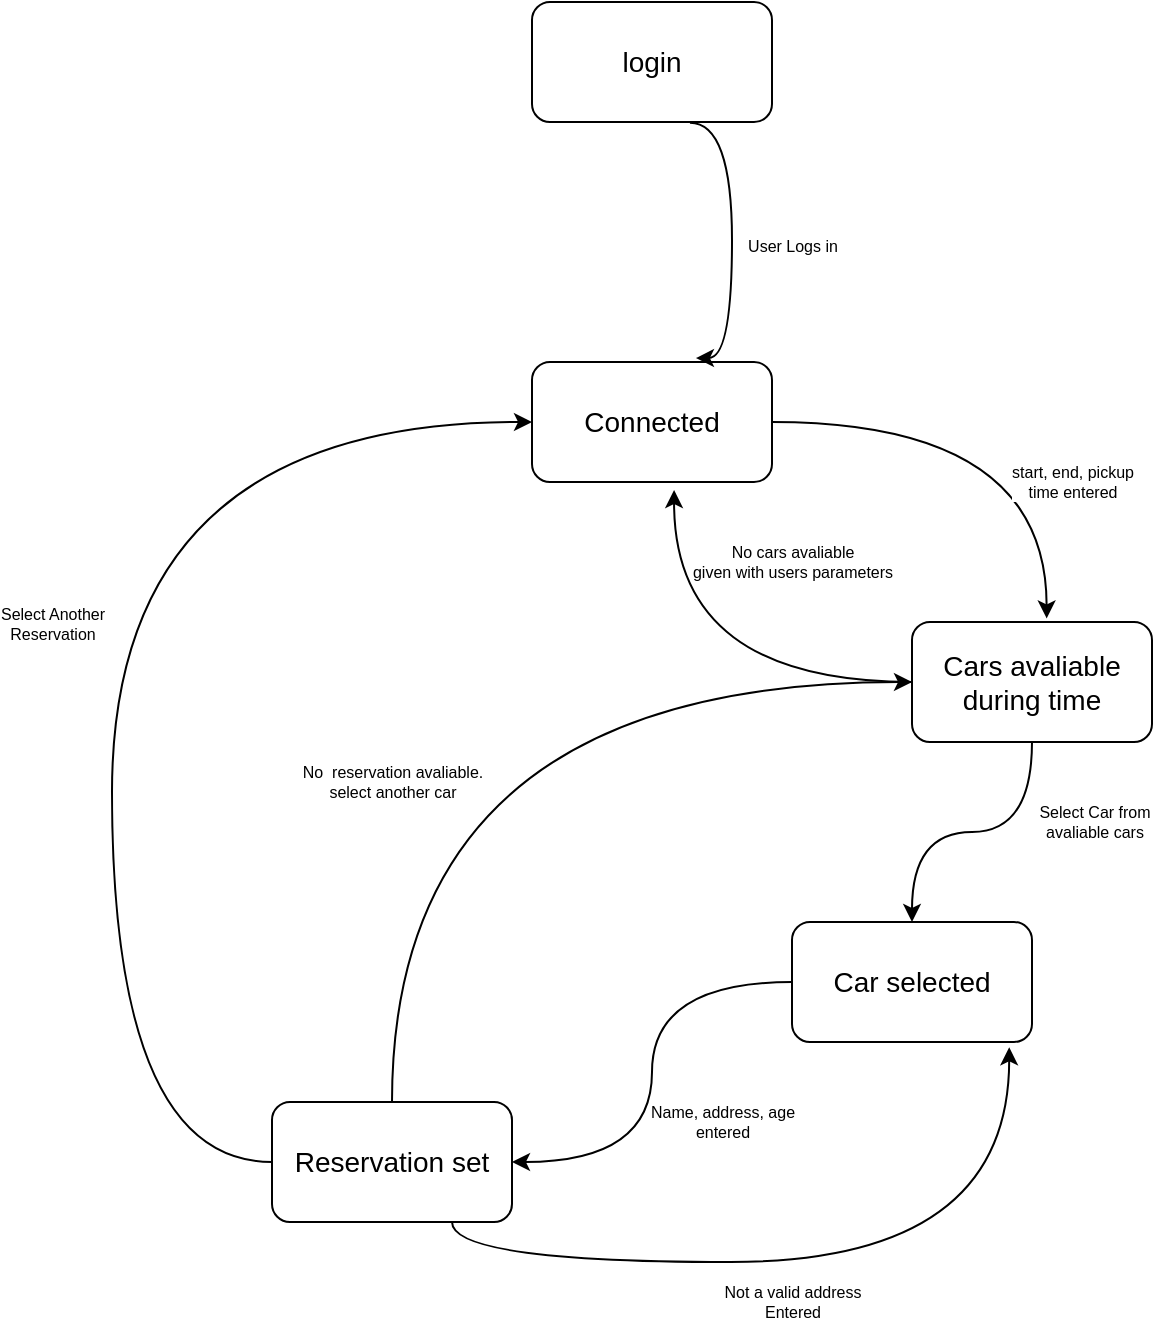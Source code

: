 <mxfile version="20.3.0" type="device"><diagram id="2iM2VCFw_gWvAJ2NSSOh" name="Page-1"><mxGraphModel dx="981" dy="597" grid="1" gridSize="10" guides="1" tooltips="1" connect="1" arrows="1" fold="1" page="1" pageScale="1" pageWidth="850" pageHeight="1100" math="0" shadow="0"><root><mxCell id="0"/><mxCell id="1" parent="0"/><mxCell id="2EPLoliDPWQh3nS2AIRy-9" style="edgeStyle=orthogonalEdgeStyle;curved=1;rounded=0;orthogonalLoop=1;jettySize=auto;html=1;entryX=0.561;entryY=-0.03;entryDx=0;entryDy=0;entryPerimeter=0;fontSize=14;" edge="1" parent="1" source="2EPLoliDPWQh3nS2AIRy-1" target="2EPLoliDPWQh3nS2AIRy-5"><mxGeometry relative="1" as="geometry"/></mxCell><mxCell id="2EPLoliDPWQh3nS2AIRy-12" value="start, end, pickup &lt;br&gt;time entered" style="edgeLabel;html=1;align=center;verticalAlign=middle;resizable=0;points=[];fontSize=8;" vertex="1" connectable="0" parent="2EPLoliDPWQh3nS2AIRy-9"><mxGeometry x="-0.35" y="-9" relative="1" as="geometry"><mxPoint x="73" y="21" as="offset"/></mxGeometry></mxCell><mxCell id="2EPLoliDPWQh3nS2AIRy-1" value="&lt;font style=&quot;font-size: 14px;&quot;&gt;Connected&lt;/font&gt;" style="rounded=1;whiteSpace=wrap;html=1;" vertex="1" parent="1"><mxGeometry x="330" y="270" width="120" height="60" as="geometry"/></mxCell><mxCell id="2EPLoliDPWQh3nS2AIRy-7" style="edgeStyle=orthogonalEdgeStyle;rounded=0;orthogonalLoop=1;jettySize=auto;html=1;entryX=0.683;entryY=-0.033;entryDx=0;entryDy=0;entryPerimeter=0;fontSize=14;curved=1;exitX=0.658;exitY=1.007;exitDx=0;exitDy=0;exitPerimeter=0;" edge="1" parent="1" source="2EPLoliDPWQh3nS2AIRy-2" target="2EPLoliDPWQh3nS2AIRy-1"><mxGeometry relative="1" as="geometry"><Array as="points"><mxPoint x="430" y="150"/><mxPoint x="430" y="268"/></Array></mxGeometry></mxCell><mxCell id="2EPLoliDPWQh3nS2AIRy-8" value="&lt;font style=&quot;font-size: 8px;&quot;&gt;User Logs in&lt;/font&gt;" style="edgeLabel;html=1;align=center;verticalAlign=middle;resizable=0;points=[];fontSize=14;" vertex="1" connectable="0" parent="2EPLoliDPWQh3nS2AIRy-7"><mxGeometry x="-0.148" relative="1" as="geometry"><mxPoint x="30" y="14" as="offset"/></mxGeometry></mxCell><mxCell id="2EPLoliDPWQh3nS2AIRy-2" value="&lt;font style=&quot;font-size: 14px;&quot;&gt;login&lt;/font&gt;" style="rounded=1;whiteSpace=wrap;html=1;" vertex="1" parent="1"><mxGeometry x="330" y="90" width="120" height="60" as="geometry"/></mxCell><mxCell id="2EPLoliDPWQh3nS2AIRy-11" style="edgeStyle=orthogonalEdgeStyle;curved=1;rounded=0;orthogonalLoop=1;jettySize=auto;html=1;entryX=1;entryY=0.5;entryDx=0;entryDy=0;fontSize=14;" edge="1" parent="1" source="2EPLoliDPWQh3nS2AIRy-3" target="2EPLoliDPWQh3nS2AIRy-4"><mxGeometry relative="1" as="geometry"/></mxCell><mxCell id="2EPLoliDPWQh3nS2AIRy-14" value="Name, address, age&lt;br style=&quot;font-size: 8px;&quot;&gt;entered" style="edgeLabel;html=1;align=center;verticalAlign=middle;resizable=0;points=[];fontSize=8;" vertex="1" connectable="0" parent="2EPLoliDPWQh3nS2AIRy-11"><mxGeometry x="0.138" y="-1" relative="1" as="geometry"><mxPoint x="36" y="9" as="offset"/></mxGeometry></mxCell><mxCell id="2EPLoliDPWQh3nS2AIRy-3" value="&lt;span style=&quot;font-size: 14px;&quot;&gt;Car selected&lt;/span&gt;" style="rounded=1;whiteSpace=wrap;html=1;" vertex="1" parent="1"><mxGeometry x="460" y="550" width="120" height="60" as="geometry"/></mxCell><mxCell id="2EPLoliDPWQh3nS2AIRy-15" style="edgeStyle=orthogonalEdgeStyle;curved=1;rounded=0;orthogonalLoop=1;jettySize=auto;html=1;entryX=0;entryY=0.5;entryDx=0;entryDy=0;fontSize=10;" edge="1" parent="1" source="2EPLoliDPWQh3nS2AIRy-4" target="2EPLoliDPWQh3nS2AIRy-5"><mxGeometry relative="1" as="geometry"><Array as="points"><mxPoint x="260" y="430"/></Array></mxGeometry></mxCell><mxCell id="2EPLoliDPWQh3nS2AIRy-16" value="No&amp;nbsp; reservation avaliable.&lt;br style=&quot;font-size: 8px;&quot;&gt;select another car" style="edgeLabel;html=1;align=center;verticalAlign=middle;resizable=0;points=[];fontSize=8;" vertex="1" connectable="0" parent="2EPLoliDPWQh3nS2AIRy-15"><mxGeometry x="-0.1" y="-12" relative="1" as="geometry"><mxPoint x="-2" y="38" as="offset"/></mxGeometry></mxCell><mxCell id="2EPLoliDPWQh3nS2AIRy-17" style="edgeStyle=orthogonalEdgeStyle;curved=1;rounded=0;orthogonalLoop=1;jettySize=auto;html=1;entryX=0;entryY=0.5;entryDx=0;entryDy=0;fontSize=10;" edge="1" parent="1" source="2EPLoliDPWQh3nS2AIRy-4" target="2EPLoliDPWQh3nS2AIRy-1"><mxGeometry relative="1" as="geometry"><Array as="points"><mxPoint x="120" y="670"/><mxPoint x="120" y="300"/></Array></mxGeometry></mxCell><mxCell id="2EPLoliDPWQh3nS2AIRy-18" value="Select Another&lt;br style=&quot;font-size: 8px;&quot;&gt;Reservation" style="edgeLabel;html=1;align=center;verticalAlign=middle;resizable=0;points=[];fontSize=8;" vertex="1" connectable="0" parent="2EPLoliDPWQh3nS2AIRy-17"><mxGeometry x="0.093" y="-17" relative="1" as="geometry"><mxPoint x="-47" y="11" as="offset"/></mxGeometry></mxCell><mxCell id="2EPLoliDPWQh3nS2AIRy-21" style="edgeStyle=orthogonalEdgeStyle;curved=1;rounded=0;orthogonalLoop=1;jettySize=auto;html=1;entryX=0.905;entryY=1.044;entryDx=0;entryDy=0;entryPerimeter=0;fontSize=8;exitX=0.75;exitY=1;exitDx=0;exitDy=0;" edge="1" parent="1" source="2EPLoliDPWQh3nS2AIRy-4" target="2EPLoliDPWQh3nS2AIRy-3"><mxGeometry relative="1" as="geometry"/></mxCell><mxCell id="2EPLoliDPWQh3nS2AIRy-22" value="Not a valid address&lt;br&gt;Entered" style="edgeLabel;html=1;align=center;verticalAlign=middle;resizable=0;points=[];fontSize=8;" vertex="1" connectable="0" parent="2EPLoliDPWQh3nS2AIRy-21"><mxGeometry x="-0.059" relative="1" as="geometry"><mxPoint x="-1" y="20" as="offset"/></mxGeometry></mxCell><mxCell id="2EPLoliDPWQh3nS2AIRy-4" value="&lt;font style=&quot;font-size: 14px;&quot;&gt;Reservation set&lt;/font&gt;" style="rounded=1;whiteSpace=wrap;html=1;" vertex="1" parent="1"><mxGeometry x="200" y="640" width="120" height="60" as="geometry"/></mxCell><mxCell id="2EPLoliDPWQh3nS2AIRy-10" style="edgeStyle=orthogonalEdgeStyle;curved=1;rounded=0;orthogonalLoop=1;jettySize=auto;html=1;fontSize=14;" edge="1" parent="1" source="2EPLoliDPWQh3nS2AIRy-5" target="2EPLoliDPWQh3nS2AIRy-3"><mxGeometry relative="1" as="geometry"/></mxCell><mxCell id="2EPLoliDPWQh3nS2AIRy-13" value="Select Car from&lt;br style=&quot;font-size: 8px;&quot;&gt;avaliable cars" style="edgeLabel;html=1;align=center;verticalAlign=middle;resizable=0;points=[];fontSize=8;" vertex="1" connectable="0" parent="2EPLoliDPWQh3nS2AIRy-10"><mxGeometry x="-0.221" y="-4" relative="1" as="geometry"><mxPoint x="44" y="-1" as="offset"/></mxGeometry></mxCell><mxCell id="2EPLoliDPWQh3nS2AIRy-19" style="edgeStyle=orthogonalEdgeStyle;curved=1;rounded=0;orthogonalLoop=1;jettySize=auto;html=1;entryX=0.592;entryY=1.067;entryDx=0;entryDy=0;entryPerimeter=0;fontSize=10;" edge="1" parent="1" source="2EPLoliDPWQh3nS2AIRy-5" target="2EPLoliDPWQh3nS2AIRy-1"><mxGeometry relative="1" as="geometry"/></mxCell><mxCell id="2EPLoliDPWQh3nS2AIRy-20" value="No cars avaliable &lt;br style=&quot;font-size: 8px;&quot;&gt;given with users parameters" style="edgeLabel;html=1;align=center;verticalAlign=middle;resizable=0;points=[];fontSize=8;" vertex="1" connectable="0" parent="2EPLoliDPWQh3nS2AIRy-19"><mxGeometry x="0.358" y="-26" relative="1" as="geometry"><mxPoint x="33" y="-33" as="offset"/></mxGeometry></mxCell><mxCell id="2EPLoliDPWQh3nS2AIRy-5" value="&lt;span style=&quot;font-size: 14px;&quot;&gt;Cars avaliable during time&lt;/span&gt;" style="rounded=1;whiteSpace=wrap;html=1;" vertex="1" parent="1"><mxGeometry x="520" y="400" width="120" height="60" as="geometry"/></mxCell></root></mxGraphModel></diagram></mxfile>